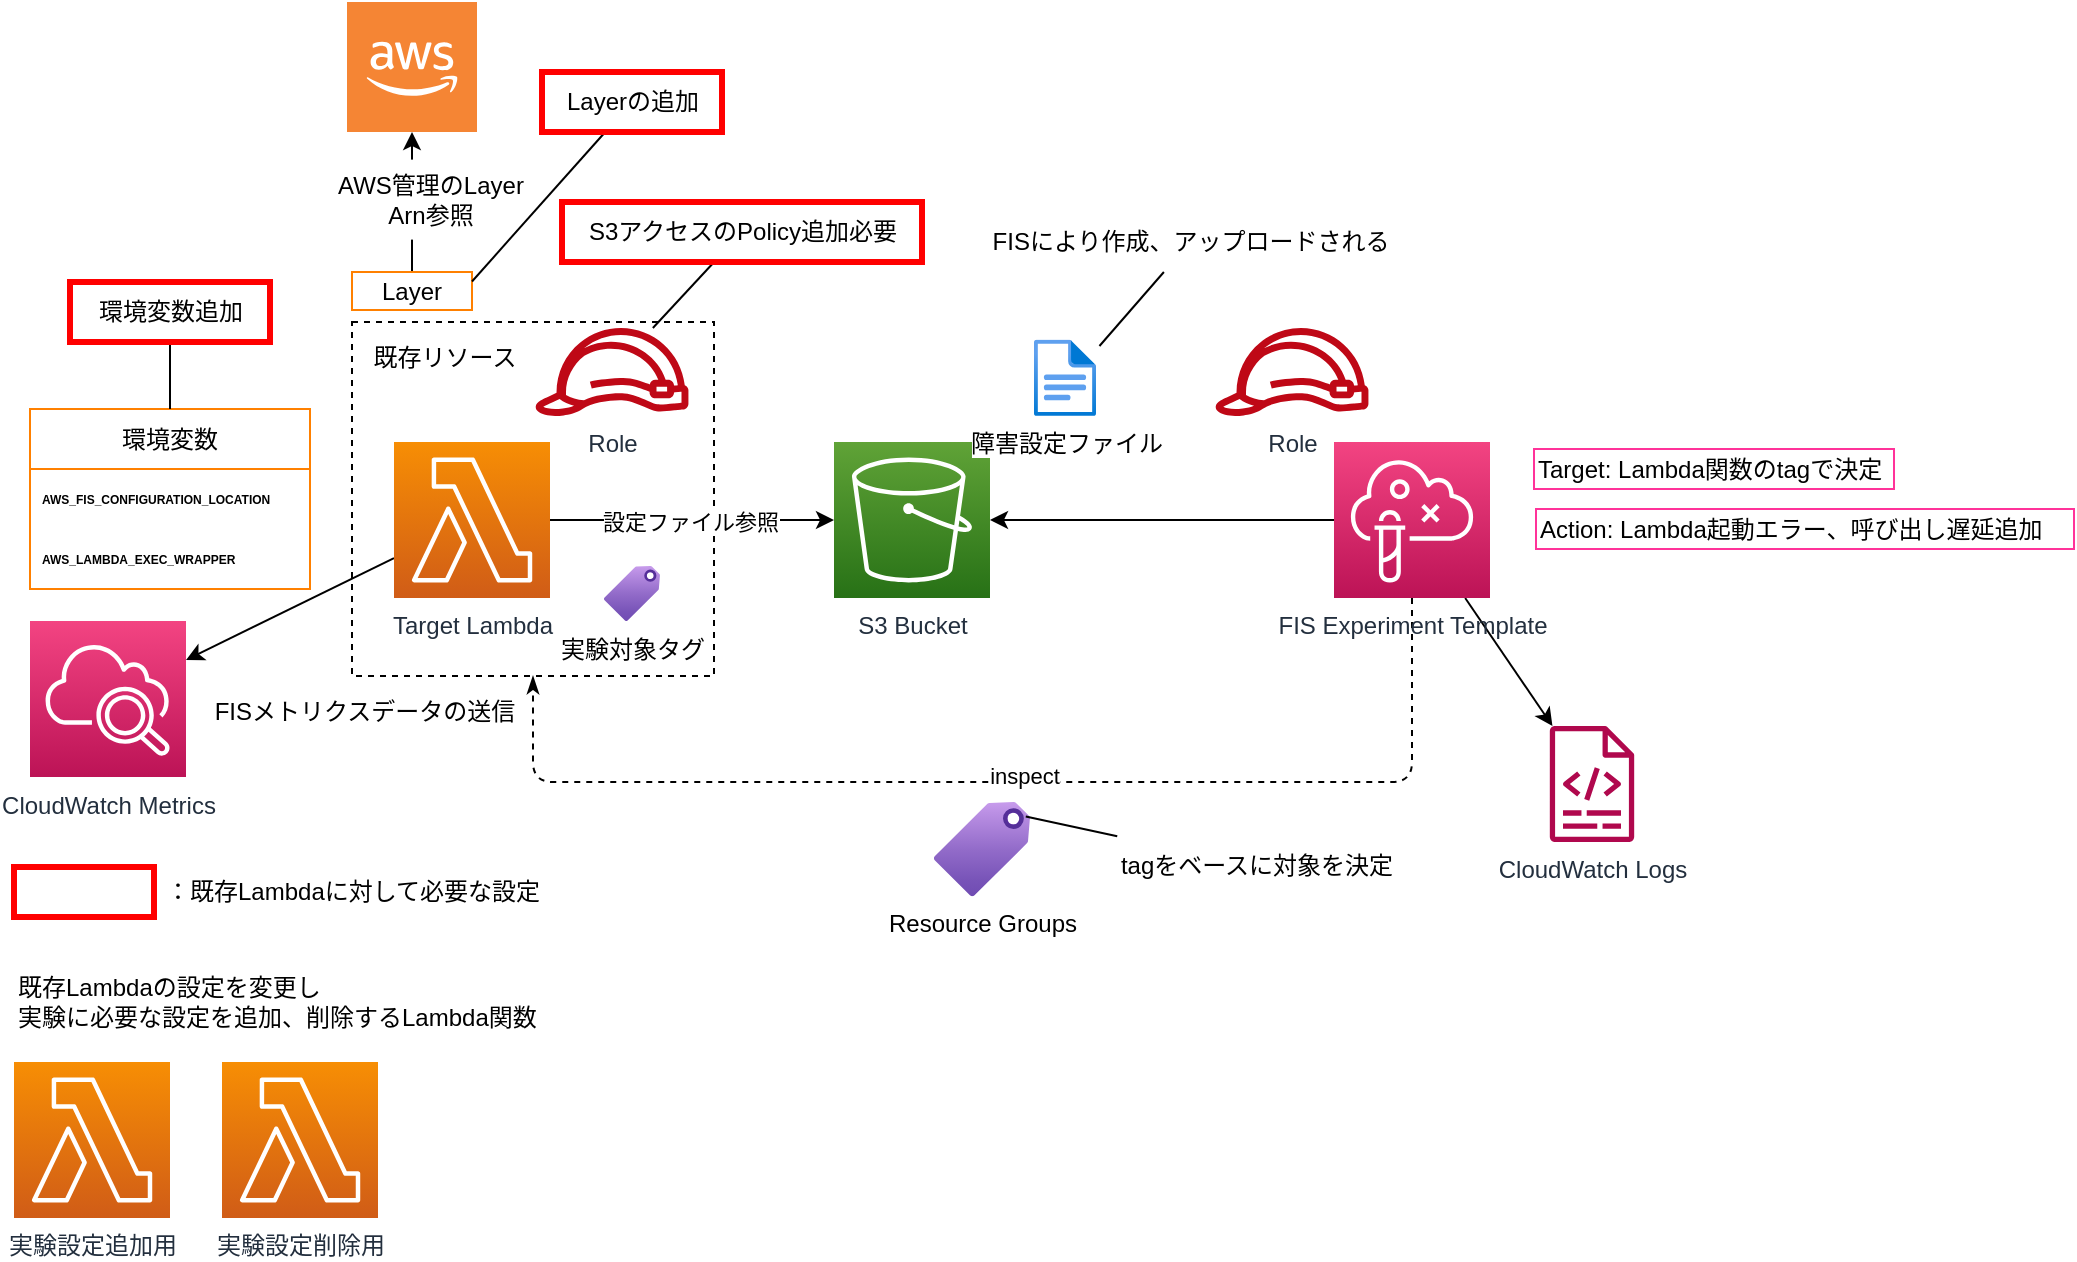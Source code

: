 <mxfile>
    <diagram id="MGJ-xcYh7WUB6rbfQYf-" name="Page-1">
        <mxGraphModel dx="2185" dy="555" grid="1" gridSize="10" guides="1" tooltips="1" connect="1" arrows="1" fold="1" page="1" pageScale="1" pageWidth="850" pageHeight="1100" background="#FFFFFF" math="0" shadow="0">
            <root>
                <mxCell id="0"/>
                <mxCell id="1" parent="0"/>
                <mxCell id="17" value="" style="whiteSpace=wrap;html=1;strokeColor=#000000;fillColor=default;dashed=1;" parent="1" vertex="1">
                    <mxGeometry x="109" y="200" width="181" height="177" as="geometry"/>
                </mxCell>
                <mxCell id="7" style="edgeStyle=none;html=1;entryX=1;entryY=0.5;entryDx=0;entryDy=0;entryPerimeter=0;" parent="1" source="2" target="5" edge="1">
                    <mxGeometry relative="1" as="geometry"/>
                </mxCell>
                <mxCell id="24" style="edgeStyle=orthogonalEdgeStyle;html=1;entryX=0.5;entryY=1;entryDx=0;entryDy=0;endArrow=classicThin;endFill=1;dashed=1;" parent="1" source="2" target="17" edge="1">
                    <mxGeometry relative="1" as="geometry">
                        <Array as="points">
                            <mxPoint x="639" y="430"/>
                            <mxPoint x="200" y="430"/>
                        </Array>
                    </mxGeometry>
                </mxCell>
                <mxCell id="49" value="inspect" style="edgeLabel;html=1;align=center;verticalAlign=middle;resizable=0;points=[];" parent="24" vertex="1" connectable="0">
                    <mxGeometry x="-0.022" y="-3" relative="1" as="geometry">
                        <mxPoint as="offset"/>
                    </mxGeometry>
                </mxCell>
                <mxCell id="48" style="edgeStyle=none;html=1;endArrow=classic;endFill=1;" parent="1" source="2" target="47" edge="1">
                    <mxGeometry relative="1" as="geometry"/>
                </mxCell>
                <mxCell id="2" value="FIS Experiment Template" style="sketch=0;points=[[0,0,0],[0.25,0,0],[0.5,0,0],[0.75,0,0],[1,0,0],[0,1,0],[0.25,1,0],[0.5,1,0],[0.75,1,0],[1,1,0],[0,0.25,0],[0,0.5,0],[0,0.75,0],[1,0.25,0],[1,0.5,0],[1,0.75,0]];points=[[0,0,0],[0.25,0,0],[0.5,0,0],[0.75,0,0],[1,0,0],[0,1,0],[0.25,1,0],[0.5,1,0],[0.75,1,0],[1,1,0],[0,0.25,0],[0,0.5,0],[0,0.75,0],[1,0.25,0],[1,0.5,0],[1,0.75,0]];outlineConnect=0;fontColor=#232F3E;gradientColor=#F34482;gradientDirection=north;fillColor=#BC1356;strokeColor=#ffffff;dashed=0;verticalLabelPosition=bottom;verticalAlign=top;align=center;html=1;fontSize=12;fontStyle=0;aspect=fixed;shape=mxgraph.aws4.resourceIcon;resIcon=mxgraph.aws4.fault_injection_simulator;" parent="1" vertex="1">
                    <mxGeometry x="600" y="260" width="78" height="78" as="geometry"/>
                </mxCell>
                <mxCell id="9" style="edgeStyle=none;html=1;entryX=0;entryY=0.5;entryDx=0;entryDy=0;entryPerimeter=0;" parent="1" source="3" target="5" edge="1">
                    <mxGeometry relative="1" as="geometry"/>
                </mxCell>
                <mxCell id="23" value="設定ファイル参照" style="edgeLabel;html=1;align=center;verticalAlign=middle;resizable=0;points=[];" parent="9" vertex="1" connectable="0">
                    <mxGeometry x="-0.018" y="-1" relative="1" as="geometry">
                        <mxPoint as="offset"/>
                    </mxGeometry>
                </mxCell>
                <mxCell id="60" style="edgeStyle=none;html=1;entryX=1;entryY=0.25;entryDx=0;entryDy=0;entryPerimeter=0;" edge="1" parent="1" source="3" target="56">
                    <mxGeometry relative="1" as="geometry"/>
                </mxCell>
                <mxCell id="3" value="Target Lambda" style="sketch=0;points=[[0,0,0],[0.25,0,0],[0.5,0,0],[0.75,0,0],[1,0,0],[0,1,0],[0.25,1,0],[0.5,1,0],[0.75,1,0],[1,1,0],[0,0.25,0],[0,0.5,0],[0,0.75,0],[1,0.25,0],[1,0.5,0],[1,0.75,0]];outlineConnect=0;fontColor=#232F3E;gradientColor=#F78E04;gradientDirection=north;fillColor=#D05C17;strokeColor=#ffffff;dashed=0;verticalLabelPosition=bottom;verticalAlign=top;align=center;html=1;fontSize=12;fontStyle=0;aspect=fixed;shape=mxgraph.aws4.resourceIcon;resIcon=mxgraph.aws4.lambda;" parent="1" vertex="1">
                    <mxGeometry x="130" y="260" width="78" height="78" as="geometry"/>
                </mxCell>
                <mxCell id="4" value="Role" style="sketch=0;outlineConnect=0;fontColor=#232F3E;gradientColor=none;fillColor=#BF0816;strokeColor=none;dashed=0;verticalLabelPosition=bottom;verticalAlign=top;align=center;html=1;fontSize=12;fontStyle=0;aspect=fixed;pointerEvents=1;shape=mxgraph.aws4.role;" parent="1" vertex="1">
                    <mxGeometry x="540" y="203" width="78" height="44" as="geometry"/>
                </mxCell>
                <mxCell id="5" value="S3 Bucket" style="sketch=0;points=[[0,0,0],[0.25,0,0],[0.5,0,0],[0.75,0,0],[1,0,0],[0,1,0],[0.25,1,0],[0.5,1,0],[0.75,1,0],[1,1,0],[0,0.25,0],[0,0.5,0],[0,0.75,0],[1,0.25,0],[1,0.5,0],[1,0.75,0]];outlineConnect=0;fontColor=#232F3E;gradientColor=#60A337;gradientDirection=north;fillColor=#277116;strokeColor=#ffffff;dashed=0;verticalLabelPosition=bottom;verticalAlign=top;align=center;html=1;fontSize=12;fontStyle=0;aspect=fixed;shape=mxgraph.aws4.resourceIcon;resIcon=mxgraph.aws4.s3;" parent="1" vertex="1">
                    <mxGeometry x="350" y="260" width="78" height="78" as="geometry"/>
                </mxCell>
                <mxCell id="6" value="Role" style="sketch=0;outlineConnect=0;fontColor=#232F3E;gradientColor=none;fillColor=#BF0816;strokeColor=none;dashed=0;verticalLabelPosition=bottom;verticalAlign=top;align=center;html=1;fontSize=12;fontStyle=0;aspect=fixed;pointerEvents=1;shape=mxgraph.aws4.role;" parent="1" vertex="1">
                    <mxGeometry x="200" y="203" width="78" height="44" as="geometry"/>
                </mxCell>
                <mxCell id="8" value="障害設定ファイル" style="aspect=fixed;html=1;points=[];align=center;image;fontSize=12;image=img/lib/azure2/general/File.svg;" parent="1" vertex="1">
                    <mxGeometry x="450" y="208.8" width="31" height="38.2" as="geometry"/>
                </mxCell>
                <mxCell id="15" style="edgeStyle=none;html=1;" parent="1" source="13" target="14" edge="1">
                    <mxGeometry relative="1" as="geometry"/>
                </mxCell>
                <mxCell id="13" value="Layer" style="whiteSpace=wrap;html=1;strokeColor=#FF8000;" parent="1" vertex="1">
                    <mxGeometry x="109" y="175" width="60" height="19" as="geometry"/>
                </mxCell>
                <mxCell id="14" value="" style="outlineConnect=0;dashed=0;verticalLabelPosition=bottom;verticalAlign=top;align=center;html=1;shape=mxgraph.aws3.cloud_2;fillColor=#F58534;gradientColor=none;strokeColor=#FF8000;" parent="1" vertex="1">
                    <mxGeometry x="106.5" y="40" width="65" height="65" as="geometry"/>
                </mxCell>
                <mxCell id="16" value="AWS管理のLayer&lt;br&gt;Arn参照" style="text;html=1;align=center;verticalAlign=middle;resizable=0;points=[];autosize=1;strokeColor=none;fillColor=default;" parent="1" vertex="1">
                    <mxGeometry x="88" y="118.8" width="120" height="40" as="geometry"/>
                </mxCell>
                <mxCell id="18" value="既存リソース" style="text;html=1;align=center;verticalAlign=middle;resizable=0;points=[];autosize=1;strokeColor=none;fillColor=none;" parent="1" vertex="1">
                    <mxGeometry x="110" y="203" width="90" height="30" as="geometry"/>
                </mxCell>
                <mxCell id="20" style="edgeStyle=none;html=1;endArrow=none;endFill=0;" parent="1" source="19" target="6" edge="1">
                    <mxGeometry relative="1" as="geometry"/>
                </mxCell>
                <mxCell id="22" style="edgeStyle=none;html=1;entryX=1.056;entryY=0.084;entryDx=0;entryDy=0;entryPerimeter=0;endArrow=none;endFill=0;" parent="1" source="21" target="8" edge="1">
                    <mxGeometry relative="1" as="geometry"/>
                </mxCell>
                <mxCell id="21" value="FISにより作成、アップロードされる" style="text;html=1;align=center;verticalAlign=middle;resizable=0;points=[];autosize=1;strokeColor=none;fillColor=none;" parent="1" vertex="1">
                    <mxGeometry x="418" y="145" width="220" height="30" as="geometry"/>
                </mxCell>
                <mxCell id="25" value="Target: Lambda関数のtagで決定" style="whiteSpace=wrap;html=1;strokeColor=#FF3399;fillColor=default;align=left;" parent="1" vertex="1">
                    <mxGeometry x="700" y="263.5" width="180" height="20" as="geometry"/>
                </mxCell>
                <mxCell id="26" value="Action: Lambda起動エラー、呼び出し遅延追加" style="whiteSpace=wrap;html=1;strokeColor=#FF3399;fillColor=default;align=left;" parent="1" vertex="1">
                    <mxGeometry x="701" y="293.5" width="269" height="20" as="geometry"/>
                </mxCell>
                <mxCell id="29" value="環境変数" style="swimlane;fontStyle=0;childLayout=stackLayout;horizontal=1;startSize=30;horizontalStack=0;resizeParent=1;resizeParentMax=0;resizeLast=0;collapsible=1;marginBottom=0;whiteSpace=wrap;html=1;strokeColor=#FF8000;fillColor=default;" parent="1" vertex="1">
                    <mxGeometry x="-52" y="243.5" width="140" height="90" as="geometry"/>
                </mxCell>
                <mxCell id="30" value="AWS_FIS_CONFIGURATION_LOCATION" style="text;strokeColor=none;fillColor=none;align=left;verticalAlign=middle;spacingLeft=4;spacingRight=4;overflow=hidden;points=[[0,0.5],[1,0.5]];portConstraint=eastwest;rotatable=0;whiteSpace=wrap;html=1;fontSize=6;fontStyle=1" parent="29" vertex="1">
                    <mxGeometry y="30" width="140" height="30" as="geometry"/>
                </mxCell>
                <mxCell id="31" value="AWS_LAMBDA_EXEC_WRAPPER" style="text;strokeColor=none;fillColor=none;align=left;verticalAlign=middle;spacingLeft=4;spacingRight=4;overflow=hidden;points=[[0,0.5],[1,0.5]];portConstraint=eastwest;rotatable=0;whiteSpace=wrap;html=1;fontSize=6;fontStyle=1" parent="29" vertex="1">
                    <mxGeometry y="60" width="140" height="30" as="geometry"/>
                </mxCell>
                <mxCell id="36" style="edgeStyle=orthogonalEdgeStyle;html=1;entryX=0.5;entryY=0;entryDx=0;entryDy=0;fontSize=6;endArrow=none;endFill=0;" parent="1" source="35" target="29" edge="1">
                    <mxGeometry relative="1" as="geometry"/>
                </mxCell>
                <mxCell id="35" value="環境変数追加" style="text;html=1;align=center;verticalAlign=middle;resizable=0;points=[];autosize=1;strokeColor=#FF0000;fillColor=none;strokeWidth=3;" parent="1" vertex="1">
                    <mxGeometry x="-32" y="180" width="100" height="30" as="geometry"/>
                </mxCell>
                <mxCell id="38" style="edgeStyle=none;html=1;entryX=1;entryY=0.25;entryDx=0;entryDy=0;endArrow=none;endFill=0;" parent="1" source="37" target="13" edge="1">
                    <mxGeometry relative="1" as="geometry"/>
                </mxCell>
                <mxCell id="37" value="Layerの追加" style="text;html=1;align=center;verticalAlign=middle;resizable=0;points=[];autosize=1;strokeColor=#FF0000;fillColor=none;strokeWidth=3;" parent="1" vertex="1">
                    <mxGeometry x="204" y="75" width="90" height="30" as="geometry"/>
                </mxCell>
                <mxCell id="42" value="" style="group" parent="1" vertex="1" connectable="0">
                    <mxGeometry x="-60" y="470" width="274" height="30" as="geometry"/>
                </mxCell>
                <mxCell id="40" value="" style="whiteSpace=wrap;html=1;strokeColor=#FF0000;strokeWidth=3;" parent="42" vertex="1">
                    <mxGeometry y="2.5" width="70" height="25" as="geometry"/>
                </mxCell>
                <mxCell id="41" value="：既存Lambdaに対して必要な設定" style="text;html=1;align=center;verticalAlign=middle;resizable=0;points=[];autosize=1;strokeColor=none;fillColor=none;" parent="42" vertex="1">
                    <mxGeometry x="64" width="210" height="30" as="geometry"/>
                </mxCell>
                <mxCell id="46" value="既存Lambdaの設定を変更し&lt;br&gt;実験に必要な設定を追加、削除するLambda関数" style="text;html=1;align=left;verticalAlign=middle;resizable=0;points=[];autosize=1;strokeColor=none;fillColor=none;" parent="1" vertex="1">
                    <mxGeometry x="-60" y="520" width="280" height="40" as="geometry"/>
                </mxCell>
                <mxCell id="47" value="CloudWatch Logs" style="sketch=0;outlineConnect=0;fontColor=#232F3E;gradientColor=none;fillColor=#B0084D;strokeColor=none;dashed=0;verticalLabelPosition=bottom;verticalAlign=top;align=center;html=1;fontSize=12;fontStyle=0;aspect=fixed;pointerEvents=1;shape=mxgraph.aws4.logs;strokeWidth=3;" parent="1" vertex="1">
                    <mxGeometry x="690" y="402" width="78" height="58" as="geometry"/>
                </mxCell>
                <mxCell id="50" value="Resource Groups" style="aspect=fixed;html=1;points=[];align=center;image;fontSize=12;image=img/lib/azure2/general/Tag.svg;strokeColor=#FF0000;strokeWidth=3;" parent="1" vertex="1">
                    <mxGeometry x="400" y="440" width="48" height="47.15" as="geometry"/>
                </mxCell>
                <mxCell id="51" value="実験対象タグ" style="aspect=fixed;html=1;points=[];align=center;image;fontSize=12;image=img/lib/azure2/general/Tag.svg;strokeColor=#FF0000;strokeWidth=3;" parent="1" vertex="1">
                    <mxGeometry x="235" y="322" width="28" height="27.5" as="geometry"/>
                </mxCell>
                <mxCell id="53" style="edgeStyle=none;html=1;entryX=0.956;entryY=0.154;entryDx=0;entryDy=0;entryPerimeter=0;endArrow=none;endFill=0;" parent="1" source="52" target="50" edge="1">
                    <mxGeometry relative="1" as="geometry"/>
                </mxCell>
                <mxCell id="52" value="tagをベースに対象を決定" style="text;html=1;align=center;verticalAlign=middle;resizable=0;points=[];autosize=1;strokeColor=none;fillColor=none;" parent="1" vertex="1">
                    <mxGeometry x="481" y="457.15" width="160" height="30" as="geometry"/>
                </mxCell>
                <mxCell id="54" value="実験設定追加用" style="sketch=0;points=[[0,0,0],[0.25,0,0],[0.5,0,0],[0.75,0,0],[1,0,0],[0,1,0],[0.25,1,0],[0.5,1,0],[0.75,1,0],[1,1,0],[0,0.25,0],[0,0.5,0],[0,0.75,0],[1,0.25,0],[1,0.5,0],[1,0.75,0]];outlineConnect=0;fontColor=#232F3E;gradientColor=#F78E04;gradientDirection=north;fillColor=#D05C17;strokeColor=#ffffff;dashed=0;verticalLabelPosition=bottom;verticalAlign=top;align=center;html=1;fontSize=12;fontStyle=0;aspect=fixed;shape=mxgraph.aws4.resourceIcon;resIcon=mxgraph.aws4.lambda;" vertex="1" parent="1">
                    <mxGeometry x="-60" y="570" width="78" height="78" as="geometry"/>
                </mxCell>
                <mxCell id="55" value="実験設定削除用" style="sketch=0;points=[[0,0,0],[0.25,0,0],[0.5,0,0],[0.75,0,0],[1,0,0],[0,1,0],[0.25,1,0],[0.5,1,0],[0.75,1,0],[1,1,0],[0,0.25,0],[0,0.5,0],[0,0.75,0],[1,0.25,0],[1,0.5,0],[1,0.75,0]];outlineConnect=0;fontColor=#232F3E;gradientColor=#F78E04;gradientDirection=north;fillColor=#D05C17;strokeColor=#ffffff;dashed=0;verticalLabelPosition=bottom;verticalAlign=top;align=center;html=1;fontSize=12;fontStyle=0;aspect=fixed;shape=mxgraph.aws4.resourceIcon;resIcon=mxgraph.aws4.lambda;" vertex="1" parent="1">
                    <mxGeometry x="44" y="570" width="78" height="78" as="geometry"/>
                </mxCell>
                <mxCell id="56" value="&lt;span style=&quot;background-color: rgb(255, 255, 255);&quot;&gt;CloudWatch Metrics&lt;/span&gt;" style="sketch=0;points=[[0,0,0],[0.25,0,0],[0.5,0,0],[0.75,0,0],[1,0,0],[0,1,0],[0.25,1,0],[0.5,1,0],[0.75,1,0],[1,1,0],[0,0.25,0],[0,0.5,0],[0,0.75,0],[1,0.25,0],[1,0.5,0],[1,0.75,0]];points=[[0,0,0],[0.25,0,0],[0.5,0,0],[0.75,0,0],[1,0,0],[0,1,0],[0.25,1,0],[0.5,1,0],[0.75,1,0],[1,1,0],[0,0.25,0],[0,0.5,0],[0,0.75,0],[1,0.25,0],[1,0.5,0],[1,0.75,0]];outlineConnect=0;fontColor=#232F3E;gradientColor=#F34482;gradientDirection=north;fillColor=#BC1356;strokeColor=#ffffff;dashed=0;verticalLabelPosition=bottom;verticalAlign=top;align=center;html=1;fontSize=12;fontStyle=0;aspect=fixed;shape=mxgraph.aws4.resourceIcon;resIcon=mxgraph.aws4.cloudwatch_2;" vertex="1" parent="1">
                    <mxGeometry x="-52" y="349.5" width="78" height="78" as="geometry"/>
                </mxCell>
                <mxCell id="58" value="FISメトリクスデータの送信" style="text;html=1;align=center;verticalAlign=middle;resizable=0;points=[];autosize=1;strokeColor=none;fillColor=none;" vertex="1" parent="1">
                    <mxGeometry x="30" y="380" width="170" height="30" as="geometry"/>
                </mxCell>
                <mxCell id="19" value="&lt;span style=&quot;&quot;&gt;S3アクセスのPolicy追加必要&lt;/span&gt;" style="text;html=1;align=center;verticalAlign=middle;resizable=0;points=[];autosize=1;strokeColor=#FF0000;fillColor=none;strokeWidth=3;labelBackgroundColor=#FFFFFF;" parent="1" vertex="1">
                    <mxGeometry x="214" y="140" width="180" height="30" as="geometry"/>
                </mxCell>
            </root>
        </mxGraphModel>
    </diagram>
</mxfile>
